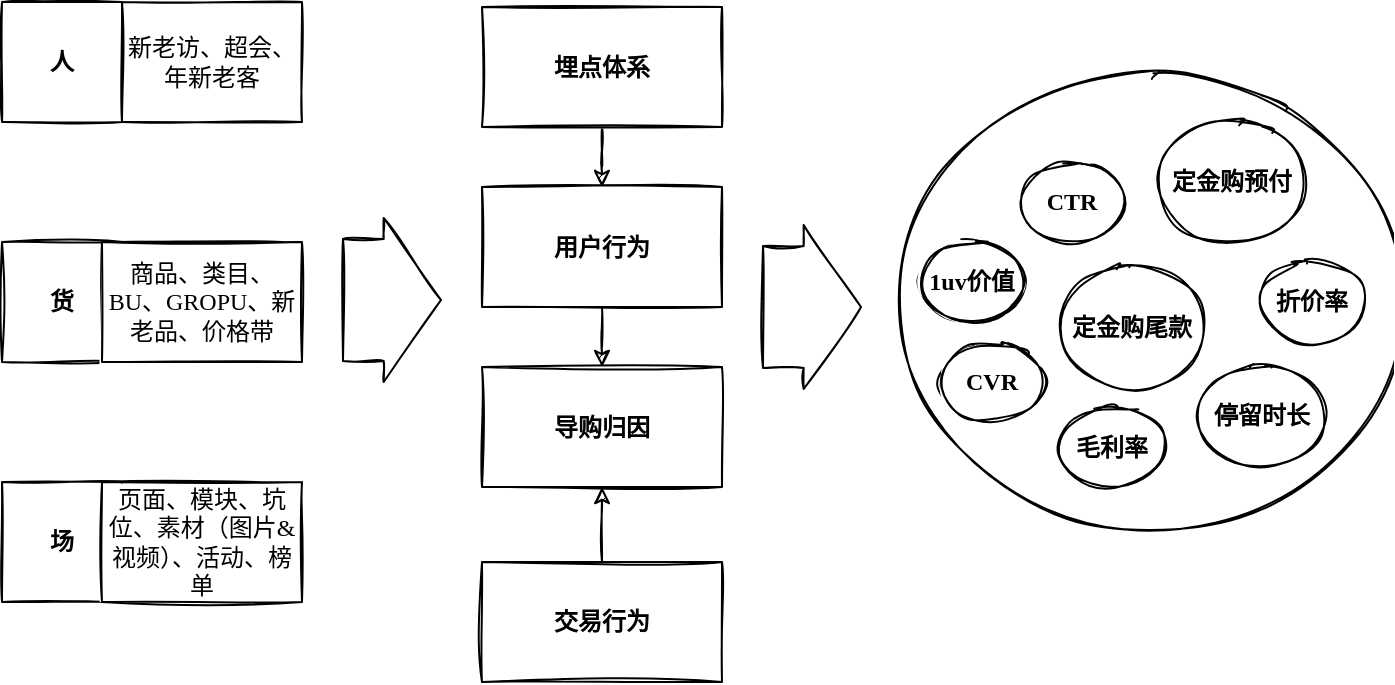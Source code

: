 <mxfile version="15.8.2" type="github">
  <diagram id="DVm1cHAixFEP3yzzqtct" name="第 1 页">
    <mxGraphModel dx="782" dy="457" grid="1" gridSize="10" guides="1" tooltips="1" connect="1" arrows="1" fold="1" page="1" pageScale="1" pageWidth="827" pageHeight="1169" math="0" shadow="0">
      <root>
        <mxCell id="0" />
        <mxCell id="1" parent="0" />
        <mxCell id="v-lsGg8hNjmcbaT2HnY6-23" value="" style="ellipse;whiteSpace=wrap;html=1;aspect=fixed;fontFamily=Comic Sans MS;fontStyle=1;sketch=1;" vertex="1" parent="1">
          <mxGeometry x="545" y="140" width="240" height="240" as="geometry" />
        </mxCell>
        <mxCell id="v-lsGg8hNjmcbaT2HnY6-4" value="导购归因" style="rounded=0;whiteSpace=wrap;html=1;fontFamily=Comic Sans MS;fontStyle=1;sketch=1;" vertex="1" parent="1">
          <mxGeometry x="330" y="292.5" width="120" height="60" as="geometry" />
        </mxCell>
        <mxCell id="v-lsGg8hNjmcbaT2HnY6-6" value="CVR" style="ellipse;whiteSpace=wrap;html=1;fontStyle=1;fontFamily=Comic Sans MS;sketch=1;" vertex="1" parent="1">
          <mxGeometry x="560" y="280" width="50" height="40" as="geometry" />
        </mxCell>
        <mxCell id="v-lsGg8hNjmcbaT2HnY6-7" value="人" style="whiteSpace=wrap;html=1;aspect=fixed;fontFamily=Comic Sans MS;fontStyle=1;sketch=1;" vertex="1" parent="1">
          <mxGeometry x="90" y="110" width="60" height="60" as="geometry" />
        </mxCell>
        <mxCell id="v-lsGg8hNjmcbaT2HnY6-8" value="货&lt;span style=&quot;color: rgba(0, 0, 0, 0); font-size: 0px;&quot;&gt;%3CmxGraphModel%3E%3Croot%3E%3CmxCell%20id%3D%220%22%2F%3E%3CmxCell%20id%3D%221%22%20parent%3D%220%22%2F%3E%3CmxCell%20id%3D%222%22%20value%3D%22%E4%BA%BA%22%20style%3D%22whiteSpace%3Dwrap%3Bhtml%3D1%3Baspect%3Dfixed%3B%22%20vertex%3D%221%22%20parent%3D%221%22%3E%3CmxGeometry%20x%3D%22110%22%20y%3D%22170%22%20width%3D%2250%22%20height%3D%2250%22%20as%3D%22geometry%22%2F%3E%3C%2FmxCell%3E%3C%2Froot%3E%3C%2FmxGraphModel%3E&lt;/span&gt;" style="whiteSpace=wrap;html=1;aspect=fixed;fontFamily=Comic Sans MS;fontStyle=1;sketch=1;" vertex="1" parent="1">
          <mxGeometry x="90" y="230" width="60" height="60" as="geometry" />
        </mxCell>
        <mxCell id="v-lsGg8hNjmcbaT2HnY6-9" value="场" style="whiteSpace=wrap;html=1;aspect=fixed;fontFamily=Comic Sans MS;fontStyle=1;sketch=1;" vertex="1" parent="1">
          <mxGeometry x="90" y="350" width="60" height="60" as="geometry" />
        </mxCell>
        <mxCell id="v-lsGg8hNjmcbaT2HnY6-19" style="edgeStyle=orthogonalEdgeStyle;rounded=0;orthogonalLoop=1;jettySize=auto;html=1;exitX=0.5;exitY=1;exitDx=0;exitDy=0;fontFamily=Comic Sans MS;fontStyle=1;sketch=1;" edge="1" parent="1" source="v-lsGg8hNjmcbaT2HnY6-10" target="v-lsGg8hNjmcbaT2HnY6-4">
          <mxGeometry relative="1" as="geometry" />
        </mxCell>
        <mxCell id="v-lsGg8hNjmcbaT2HnY6-10" value="用户行为" style="rounded=0;whiteSpace=wrap;html=1;fontFamily=Comic Sans MS;fontStyle=1;sketch=1;" vertex="1" parent="1">
          <mxGeometry x="330" y="202.5" width="120" height="60" as="geometry" />
        </mxCell>
        <mxCell id="v-lsGg8hNjmcbaT2HnY6-18" style="edgeStyle=orthogonalEdgeStyle;rounded=0;orthogonalLoop=1;jettySize=auto;html=1;exitX=0.5;exitY=1;exitDx=0;exitDy=0;fontFamily=Comic Sans MS;fontStyle=1;sketch=1;" edge="1" parent="1" source="v-lsGg8hNjmcbaT2HnY6-14" target="v-lsGg8hNjmcbaT2HnY6-10">
          <mxGeometry relative="1" as="geometry" />
        </mxCell>
        <mxCell id="v-lsGg8hNjmcbaT2HnY6-14" value="埋点体系" style="rounded=0;whiteSpace=wrap;html=1;fontFamily=Comic Sans MS;fontStyle=1;sketch=1;" vertex="1" parent="1">
          <mxGeometry x="330" y="112.5" width="120" height="60" as="geometry" />
        </mxCell>
        <mxCell id="v-lsGg8hNjmcbaT2HnY6-30" value="新老访、超会、年新老客" style="rounded=0;whiteSpace=wrap;html=1;fontFamily=Comic Sans MS;fontStyle=0;sketch=1;" vertex="1" parent="1">
          <mxGeometry x="150" y="110" width="90" height="60" as="geometry" />
        </mxCell>
        <mxCell id="v-lsGg8hNjmcbaT2HnY6-31" value="商品、类目、BU、GROPU、新老品、价格带" style="rounded=0;whiteSpace=wrap;html=1;fontFamily=Comic Sans MS;fontStyle=1;sketch=1;" vertex="1" parent="1">
          <mxGeometry x="140" y="230" width="90" height="60" as="geometry" />
        </mxCell>
        <mxCell id="v-lsGg8hNjmcbaT2HnY6-32" value="&lt;span&gt;毛利率&lt;/span&gt;" style="ellipse;whiteSpace=wrap;html=1;fontFamily=Comic Sans MS;fontStyle=1;sketch=1;" vertex="1" parent="1">
          <mxGeometry x="620" y="312.5" width="50" height="40" as="geometry" />
        </mxCell>
        <mxCell id="v-lsGg8hNjmcbaT2HnY6-33" value="&lt;span&gt;定金购预付&lt;/span&gt;" style="ellipse;whiteSpace=wrap;html=1;fontFamily=Comic Sans MS;fontStyle=1;sketch=1;" vertex="1" parent="1">
          <mxGeometry x="670" y="170" width="70" height="60" as="geometry" />
        </mxCell>
        <mxCell id="v-lsGg8hNjmcbaT2HnY6-35" value="&lt;span&gt;定金购尾款&lt;/span&gt;" style="ellipse;whiteSpace=wrap;html=1;fontFamily=Comic Sans MS;fontStyle=1;sketch=1;" vertex="1" parent="1">
          <mxGeometry x="620" y="242.5" width="70" height="60" as="geometry" />
        </mxCell>
        <mxCell id="v-lsGg8hNjmcbaT2HnY6-36" value="页面、模块、坑位、素材（图片&amp;amp;视频）、活动、榜单" style="rounded=0;whiteSpace=wrap;html=1;fontFamily=Comic Sans MS;fontStyle=0;sketch=1;" vertex="1" parent="1">
          <mxGeometry x="140" y="350" width="100" height="60" as="geometry" />
        </mxCell>
        <mxCell id="v-lsGg8hNjmcbaT2HnY6-37" value="" style="shape=flexArrow;endArrow=classic;html=1;rounded=0;width=61;endSize=9.22;fontFamily=Comic Sans MS;fontStyle=1;sketch=1;" edge="1" parent="1">
          <mxGeometry width="50" height="50" relative="1" as="geometry">
            <mxPoint x="260" y="259" as="sourcePoint" />
            <mxPoint x="310" y="259" as="targetPoint" />
          </mxGeometry>
        </mxCell>
        <mxCell id="v-lsGg8hNjmcbaT2HnY6-47" value="" style="shape=flexArrow;endArrow=classic;html=1;rounded=0;width=61;endSize=9.22;fontFamily=Comic Sans MS;fontStyle=1;sketch=1;" edge="1" parent="1">
          <mxGeometry width="50" height="50" relative="1" as="geometry">
            <mxPoint x="470" y="262.5" as="sourcePoint" />
            <mxPoint x="520" y="262.5" as="targetPoint" />
          </mxGeometry>
        </mxCell>
        <mxCell id="v-lsGg8hNjmcbaT2HnY6-48" value="1uv价值" style="ellipse;whiteSpace=wrap;html=1;fontStyle=1;fontFamily=Comic Sans MS;sketch=1;" vertex="1" parent="1">
          <mxGeometry x="550" y="230" width="50" height="40" as="geometry" />
        </mxCell>
        <mxCell id="v-lsGg8hNjmcbaT2HnY6-49" value="&lt;span&gt;折价率&lt;/span&gt;" style="ellipse;whiteSpace=wrap;html=1;fontFamily=Comic Sans MS;fontStyle=1;sketch=1;" vertex="1" parent="1">
          <mxGeometry x="720" y="240" width="50" height="40" as="geometry" />
        </mxCell>
        <mxCell id="v-lsGg8hNjmcbaT2HnY6-52" style="edgeStyle=orthogonalEdgeStyle;rounded=0;orthogonalLoop=1;jettySize=auto;html=1;exitX=0.5;exitY=0;exitDx=0;exitDy=0;entryX=0.5;entryY=1;entryDx=0;entryDy=0;fontFamily=Comic Sans MS;sketch=1;" edge="1" parent="1" source="v-lsGg8hNjmcbaT2HnY6-51" target="v-lsGg8hNjmcbaT2HnY6-4">
          <mxGeometry relative="1" as="geometry" />
        </mxCell>
        <mxCell id="v-lsGg8hNjmcbaT2HnY6-51" value="交易行为" style="rounded=0;whiteSpace=wrap;html=1;fontFamily=Comic Sans MS;fontStyle=1;sketch=1;" vertex="1" parent="1">
          <mxGeometry x="330" y="390" width="120" height="60" as="geometry" />
        </mxCell>
        <mxCell id="v-lsGg8hNjmcbaT2HnY6-53" value="商品、类目、BU、GROPU、新老品、价格带" style="rounded=0;whiteSpace=wrap;html=1;fontFamily=Comic Sans MS;fontStyle=0;sketch=1;" vertex="1" parent="1">
          <mxGeometry x="140" y="230" width="100" height="60" as="geometry" />
        </mxCell>
        <mxCell id="v-lsGg8hNjmcbaT2HnY6-57" value="CVR" style="ellipse;whiteSpace=wrap;html=1;fontStyle=1;fontFamily=Comic Sans MS;sketch=1;" vertex="1" parent="1">
          <mxGeometry x="560" y="280" width="50" height="40" as="geometry" />
        </mxCell>
        <mxCell id="v-lsGg8hNjmcbaT2HnY6-58" value="1uv价值" style="ellipse;whiteSpace=wrap;html=1;fontStyle=1;fontFamily=Comic Sans MS;sketch=1;" vertex="1" parent="1">
          <mxGeometry x="550" y="230" width="50" height="40" as="geometry" />
        </mxCell>
        <mxCell id="v-lsGg8hNjmcbaT2HnY6-61" value="&lt;span&gt;CTR&lt;/span&gt;" style="ellipse;whiteSpace=wrap;html=1;fontFamily=Comic Sans MS;fontStyle=1;sketch=1;" vertex="1" parent="1">
          <mxGeometry x="600" y="190" width="50" height="40" as="geometry" />
        </mxCell>
        <mxCell id="v-lsGg8hNjmcbaT2HnY6-70" value="停留时长" style="ellipse;whiteSpace=wrap;html=1;fontFamily=Comic Sans MS;fontStyle=1;sketch=1;" vertex="1" parent="1">
          <mxGeometry x="690" y="292.5" width="60" height="48.75" as="geometry" />
        </mxCell>
      </root>
    </mxGraphModel>
  </diagram>
</mxfile>
